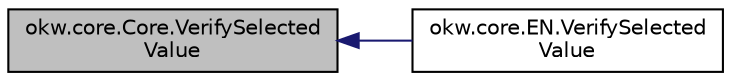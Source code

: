 digraph "okw.core.Core.VerifySelectedValue"
{
 // INTERACTIVE_SVG=YES
  edge [fontname="Helvetica",fontsize="10",labelfontname="Helvetica",labelfontsize="10"];
  node [fontname="Helvetica",fontsize="10",shape=record];
  rankdir="LR";
  Node511 [label="okw.core.Core.VerifySelected\lValue",height=0.2,width=0.4,color="black", fillcolor="grey75", style="filled", fontcolor="black"];
  Node511 -> Node512 [dir="back",color="midnightblue",fontsize="10",style="solid",fontname="Helvetica"];
  Node512 [label="okw.core.EN.VerifySelected\lValue",height=0.2,width=0.4,color="black", fillcolor="white", style="filled",URL="$classokw_1_1core_1_1_e_n.html#a535232918db76d11b92e1c00d24e228b",tooltip="Vergleicht den ausgewählten Wert des gegebenen Listenobjekts mit dem erwarteten Wert. "];
}
